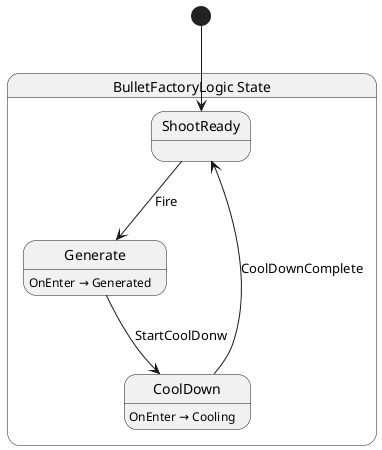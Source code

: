@startuml BulletFactoryLogic
state "BulletFactoryLogic State" as EternalJourney_BulletFactory_State_BulletFactoryLogic_State {
  state "ShootReady" as EternalJourney_BulletFactory_State_BulletFactoryLogic_State_ShootReady
  state "Generate" as EternalJourney_BulletFactory_State_BulletFactoryLogic_State_Generate
  state "CoolDown" as EternalJourney_BulletFactory_State_BulletFactoryLogic_State_CoolDown
}

EternalJourney_BulletFactory_State_BulletFactoryLogic_State_CoolDown --> EternalJourney_BulletFactory_State_BulletFactoryLogic_State_ShootReady : CoolDownComplete
EternalJourney_BulletFactory_State_BulletFactoryLogic_State_Generate --> EternalJourney_BulletFactory_State_BulletFactoryLogic_State_CoolDown : StartCoolDonw
EternalJourney_BulletFactory_State_BulletFactoryLogic_State_ShootReady --> EternalJourney_BulletFactory_State_BulletFactoryLogic_State_Generate : Fire

EternalJourney_BulletFactory_State_BulletFactoryLogic_State_CoolDown : OnEnter → Cooling
EternalJourney_BulletFactory_State_BulletFactoryLogic_State_Generate : OnEnter → Generated

[*] --> EternalJourney_BulletFactory_State_BulletFactoryLogic_State_ShootReady
@enduml